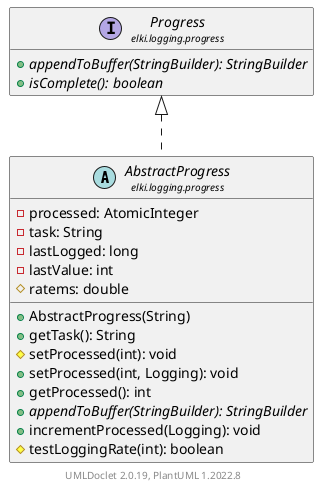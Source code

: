 @startuml
    remove .*\.(Instance|Par|Parameterizer|Factory)$
    set namespaceSeparator none
    hide empty fields
    hide empty methods

    abstract class "<size:14>AbstractProgress\n<size:10>elki.logging.progress" as elki.logging.progress.AbstractProgress [[AbstractProgress.html]] {
        -processed: AtomicInteger
        -task: String
        -lastLogged: long
        -lastValue: int
        #ratems: double
        +AbstractProgress(String)
        +getTask(): String
        #setProcessed(int): void
        +setProcessed(int, Logging): void
        +getProcessed(): int
        {abstract} +appendToBuffer(StringBuilder): StringBuilder
        +incrementProcessed(Logging): void
        #testLoggingRate(int): boolean
    }

    interface "<size:14>Progress\n<size:10>elki.logging.progress" as elki.logging.progress.Progress [[Progress.html]] {
        {abstract} +appendToBuffer(StringBuilder): StringBuilder
        {abstract} +isComplete(): boolean
    }

    elki.logging.progress.Progress <|.. elki.logging.progress.AbstractProgress

    center footer UMLDoclet 2.0.19, PlantUML 1.2022.8
@enduml
